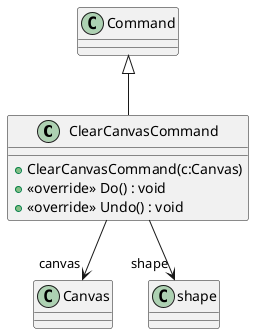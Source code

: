 @startuml
class ClearCanvasCommand {
    + ClearCanvasCommand(c:Canvas)
    + <<override>> Do() : void
    + <<override>> Undo() : void
}
Command <|-- ClearCanvasCommand
ClearCanvasCommand --> "canvas" Canvas
ClearCanvasCommand --> "shape" shape
@enduml
